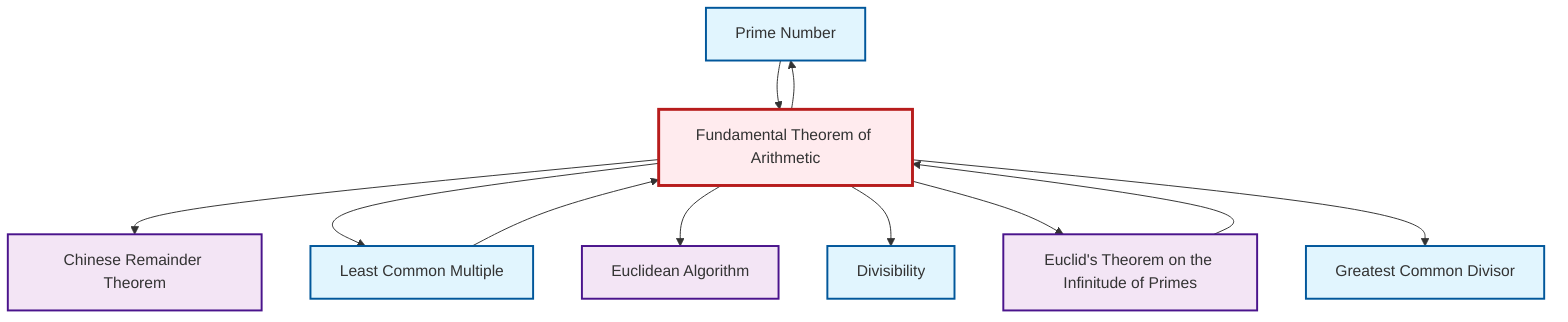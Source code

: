 graph TD
    classDef definition fill:#e1f5fe,stroke:#01579b,stroke-width:2px
    classDef theorem fill:#f3e5f5,stroke:#4a148c,stroke-width:2px
    classDef axiom fill:#fff3e0,stroke:#e65100,stroke-width:2px
    classDef example fill:#e8f5e9,stroke:#1b5e20,stroke-width:2px
    classDef current fill:#ffebee,stroke:#b71c1c,stroke-width:3px
    def-prime["Prime Number"]:::definition
    thm-fundamental-arithmetic["Fundamental Theorem of Arithmetic"]:::theorem
    thm-euclid-infinitude-primes["Euclid's Theorem on the Infinitude of Primes"]:::theorem
    def-gcd["Greatest Common Divisor"]:::definition
    def-lcm["Least Common Multiple"]:::definition
    thm-euclidean-algorithm["Euclidean Algorithm"]:::theorem
    thm-chinese-remainder["Chinese Remainder Theorem"]:::theorem
    def-divisibility["Divisibility"]:::definition
    thm-fundamental-arithmetic --> thm-chinese-remainder
    thm-fundamental-arithmetic --> def-lcm
    thm-fundamental-arithmetic --> thm-euclidean-algorithm
    def-lcm --> thm-fundamental-arithmetic
    thm-fundamental-arithmetic --> def-divisibility
    def-prime --> thm-fundamental-arithmetic
    thm-fundamental-arithmetic --> thm-euclid-infinitude-primes
    thm-fundamental-arithmetic --> def-prime
    thm-fundamental-arithmetic --> def-gcd
    thm-euclid-infinitude-primes --> thm-fundamental-arithmetic
    class thm-fundamental-arithmetic current